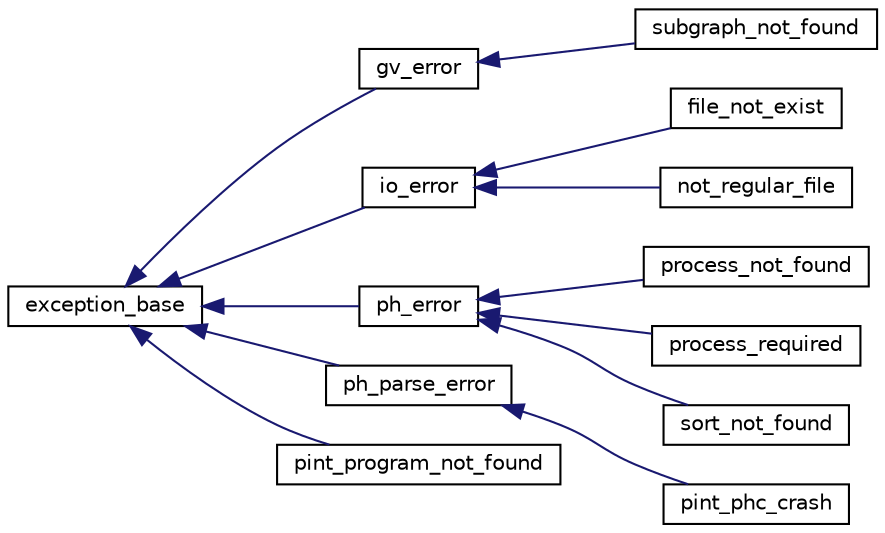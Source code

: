 digraph G
{
  edge [fontname="Helvetica",fontsize="10",labelfontname="Helvetica",labelfontsize="10"];
  node [fontname="Helvetica",fontsize="10",shape=record];
  rankdir="LR";
  Node1 [label="exception_base",height=0.2,width=0.4,color="black", fillcolor="white", style="filled",URL="$structexception__base.html",tooltip="struct defining the base of the exception"];
  Node1 -> Node2 [dir="back",color="midnightblue",fontsize="10",style="solid",fontname="Helvetica"];
  Node2 [label="gv_error",height=0.2,width=0.4,color="black", fillcolor="white", style="filled",URL="$structgv__error.html",tooltip="struct defining the exception called when an error occurs in GraphViz extends exception_base"];
  Node2 -> Node3 [dir="back",color="midnightblue",fontsize="10",style="solid",fontname="Helvetica"];
  Node3 [label="subgraph_not_found",height=0.2,width=0.4,color="black", fillcolor="white", style="filled",URL="$structsubgraph__not__found.html",tooltip="struct defining the exception called when the subgraph is not found extends gv_error"];
  Node1 -> Node4 [dir="back",color="midnightblue",fontsize="10",style="solid",fontname="Helvetica"];
  Node4 [label="io_error",height=0.2,width=0.4,color="black", fillcolor="white", style="filled",URL="$structio__error.html",tooltip="struct defining the base of the IO errors"];
  Node4 -> Node5 [dir="back",color="midnightblue",fontsize="10",style="solid",fontname="Helvetica"];
  Node5 [label="file_not_exist",height=0.2,width=0.4,color="black", fillcolor="white", style="filled",URL="$structfile__not__exist.html",tooltip="struct defining the exception called when the file does not exist extends io_error"];
  Node4 -> Node6 [dir="back",color="midnightblue",fontsize="10",style="solid",fontname="Helvetica"];
  Node6 [label="not_regular_file",height=0.2,width=0.4,color="black", fillcolor="white", style="filled",URL="$structnot__regular__file.html",tooltip="struct defining the exception called when the format of the file is not the one expected extends io_e..."];
  Node1 -> Node7 [dir="back",color="midnightblue",fontsize="10",style="solid",fontname="Helvetica"];
  Node7 [label="ph_error",height=0.2,width=0.4,color="black", fillcolor="white", style="filled",URL="$structph__error.html",tooltip="struct defining the exception called when there is an error in the PH file extends exception_base..."];
  Node7 -> Node8 [dir="back",color="midnightblue",fontsize="10",style="solid",fontname="Helvetica"];
  Node8 [label="process_not_found",height=0.2,width=0.4,color="black", fillcolor="white", style="filled",URL="$structprocess__not__found.html",tooltip="struct defining the exception called when the process called is not found extends ph_error..."];
  Node7 -> Node9 [dir="back",color="midnightblue",fontsize="10",style="solid",fontname="Helvetica"];
  Node9 [label="process_required",height=0.2,width=0.4,color="black", fillcolor="white", style="filled",URL="$structprocess__required.html",tooltip="struct defining the exception called when the process is not specified extends ph_error"];
  Node7 -> Node10 [dir="back",color="midnightblue",fontsize="10",style="solid",fontname="Helvetica"];
  Node10 [label="sort_not_found",height=0.2,width=0.4,color="black", fillcolor="white", style="filled",URL="$structsort__not__found.html",tooltip="struct defining the exception called when the sort called are not found extends ph_error"];
  Node1 -> Node11 [dir="back",color="midnightblue",fontsize="10",style="solid",fontname="Helvetica"];
  Node11 [label="ph_parse_error",height=0.2,width=0.4,color="black", fillcolor="white", style="filled",URL="$structph__parse__error.html",tooltip="struct defining the exception called when the PH file cannot be parsed extends exception_base"];
  Node11 -> Node12 [dir="back",color="midnightblue",fontsize="10",style="solid",fontname="Helvetica"];
  Node12 [label="pint_phc_crash",height=0.2,width=0.4,color="black", fillcolor="white", style="filled",URL="$structpint__phc__crash.html",tooltip="struct defining the exception called when Pint cannot be called extends ph_parse_error"];
  Node1 -> Node13 [dir="back",color="midnightblue",fontsize="10",style="solid",fontname="Helvetica"];
  Node13 [label="pint_program_not_found",height=0.2,width=0.4,color="black", fillcolor="white", style="filled",URL="$structpint__program__not__found.html",tooltip="struct defining the exception called when Pint is not found$ extends exception_base"];
}
